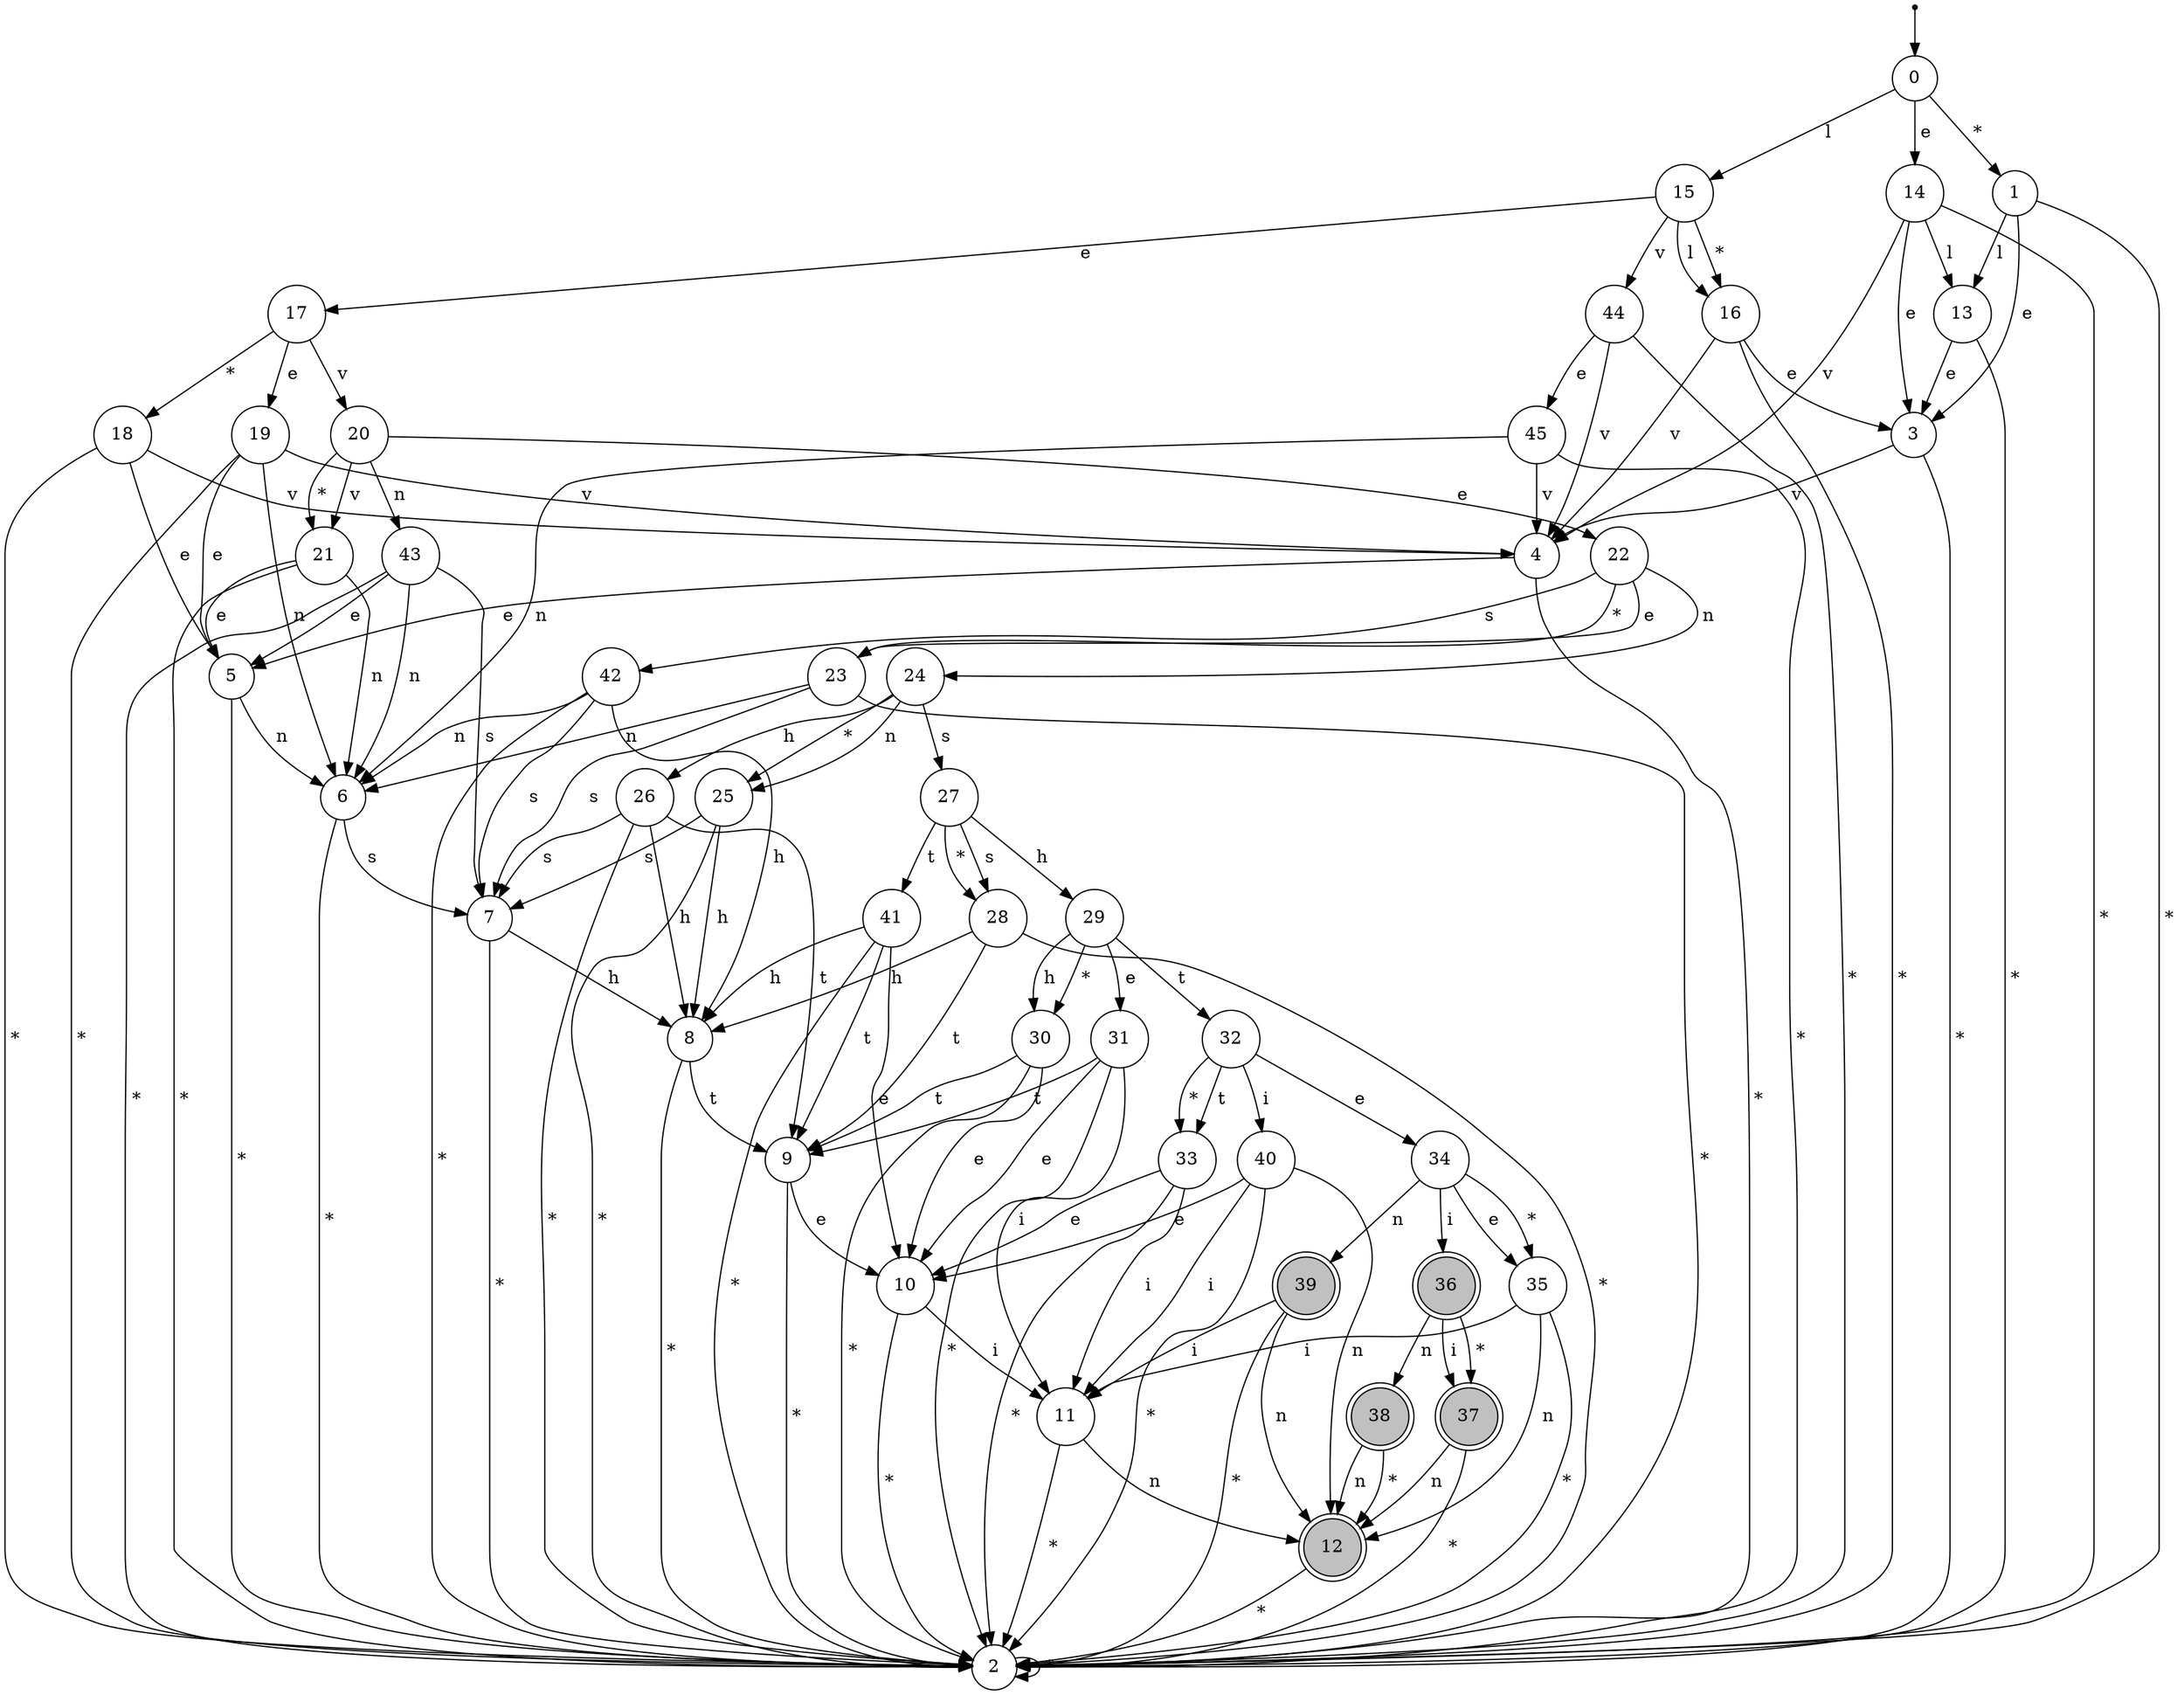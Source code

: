 digraph G {
	rankdir=TB;
charset="utf8";
	node [shape = doublecircle];
	12 [style=filled fillcolor=gray];
	36 [style=filled fillcolor=gray];
	37 [style=filled fillcolor=gray];
	38 [style=filled fillcolor=gray];
	39 [style=filled fillcolor=gray];
	node [shape = circle];
ini [shape=point];
ini -> 0;
	2 -> 2 [label=" * "];
	1 -> 2 [label=" * "];
	3 -> 2 [label=" * "];
	4 -> 2 [label=" * "];
	5 -> 2 [label=" * "];
	6 -> 2 [label=" * "];
	7 -> 2 [label=" * "];
	8 -> 2 [label=" * "];
	9 -> 2 [label=" * "];
	10 -> 2 [label=" * "];
	11 -> 2 [label=" * "];
	12 -> 2 [label=" * "];
	11 -> 12 [label=" n "];
	10 -> 11 [label=" i "];
	9 -> 10 [label=" e "];
	8 -> 9 [label=" t "];
	7 -> 8 [label=" h "];
	6 -> 7 [label=" s "];
	5 -> 6 [label=" n "];
	4 -> 5 [label=" e "];
	3 -> 4 [label=" v "];
	1 -> 3 [label=" e "];
	13 -> 2 [label=" * "];
	13 -> 3 [label=" e "];
	1 -> 13 [label=" l "];
	0 -> 1 [label=" * "];
	14 -> 2 [label=" * "];
	14 -> 3 [label=" e "];
	14 -> 13 [label=" l "];
	14 -> 4 [label=" v "];
	0 -> 14 [label=" e "];
	16 -> 2 [label=" * "];
	16 -> 3 [label=" e "];
	16 -> 4 [label=" v "];
	15 -> 16 [label=" * "];
	18 -> 2 [label=" * "];
	18 -> 5 [label=" e "];
	18 -> 4 [label=" v "];
	17 -> 18 [label=" * "];
	19 -> 2 [label=" * "];
	19 -> 5 [label=" e "];
	19 -> 6 [label=" n "];
	19 -> 4 [label=" v "];
	17 -> 19 [label=" e "];
	21 -> 2 [label=" * "];
	21 -> 5 [label=" e "];
	21 -> 6 [label=" n "];
	20 -> 21 [label=" * "];
	23 -> 2 [label=" * "];
	23 -> 6 [label=" n "];
	23 -> 7 [label=" s "];
	22 -> 23 [label=" * "];
	22 -> 23 [label=" e "];
	25 -> 2 [label=" * "];
	25 -> 8 [label=" h "];
	25 -> 7 [label=" s "];
	24 -> 25 [label=" * "];
	26 -> 2 [label=" * "];
	26 -> 8 [label=" h "];
	26 -> 7 [label=" s "];
	26 -> 9 [label=" t "];
	24 -> 26 [label=" h "];
	24 -> 25 [label=" n "];
	28 -> 2 [label=" * "];
	28 -> 8 [label=" h "];
	28 -> 9 [label=" t "];
	27 -> 28 [label=" * "];
	30 -> 2 [label=" * "];
	30 -> 10 [label=" e "];
	30 -> 9 [label=" t "];
	29 -> 30 [label=" * "];
	31 -> 2 [label=" * "];
	31 -> 10 [label=" e "];
	31 -> 11 [label=" i "];
	31 -> 9 [label=" t "];
	29 -> 31 [label=" e "];
	29 -> 30 [label=" h "];
	33 -> 2 [label=" * "];
	33 -> 10 [label=" e "];
	33 -> 11 [label=" i "];
	32 -> 33 [label=" * "];
	35 -> 2 [label=" * "];
	35 -> 11 [label=" i "];
	35 -> 12 [label=" n "];
	34 -> 35 [label=" * "];
	34 -> 35 [label=" e "];
	37 -> 2 [label=" * "];
	37 -> 12 [label=" n "];
	36 -> 37 [label=" * "];
	36 -> 37 [label=" i "];
	38 -> 12 [label=" * "];
	38 -> 12 [label=" n "];
	36 -> 38 [label=" n "];
	34 -> 36 [label=" i "];
	39 -> 2 [label=" * "];
	39 -> 11 [label=" i "];
	39 -> 12 [label=" n "];
	34 -> 39 [label=" n "];
	32 -> 34 [label=" e "];
	40 -> 2 [label=" * "];
	40 -> 10 [label=" e "];
	40 -> 11 [label=" i "];
	40 -> 12 [label=" n "];
	32 -> 40 [label=" i "];
	32 -> 33 [label=" t "];
	29 -> 32 [label=" t "];
	27 -> 29 [label=" h "];
	27 -> 28 [label=" s "];
	41 -> 2 [label=" * "];
	41 -> 10 [label=" e "];
	41 -> 8 [label=" h "];
	41 -> 9 [label=" t "];
	27 -> 41 [label=" t "];
	24 -> 27 [label=" s "];
	22 -> 24 [label=" n "];
	42 -> 2 [label=" * "];
	42 -> 8 [label=" h "];
	42 -> 6 [label=" n "];
	42 -> 7 [label=" s "];
	22 -> 42 [label=" s "];
	20 -> 22 [label=" e "];
	43 -> 2 [label=" * "];
	43 -> 5 [label=" e "];
	43 -> 6 [label=" n "];
	43 -> 7 [label=" s "];
	20 -> 43 [label=" n "];
	20 -> 21 [label=" v "];
	17 -> 20 [label=" v "];
	15 -> 17 [label=" e "];
	15 -> 16 [label=" l "];
	44 -> 2 [label=" * "];
	45 -> 2 [label=" * "];
	45 -> 6 [label=" n "];
	45 -> 4 [label=" v "];
	44 -> 45 [label=" e "];
	44 -> 4 [label=" v "];
	15 -> 44 [label=" v "];
	0 -> 15 [label=" l "];
}
